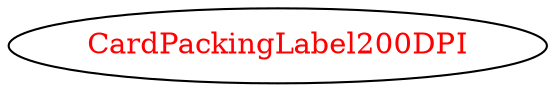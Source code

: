 digraph dependencyGraph {
 concentrate=true;
 ranksep="2.0";
 rankdir="LR"; 
 splines="ortho";
"CardPackingLabel200DPI" [fontcolor="red"];
}